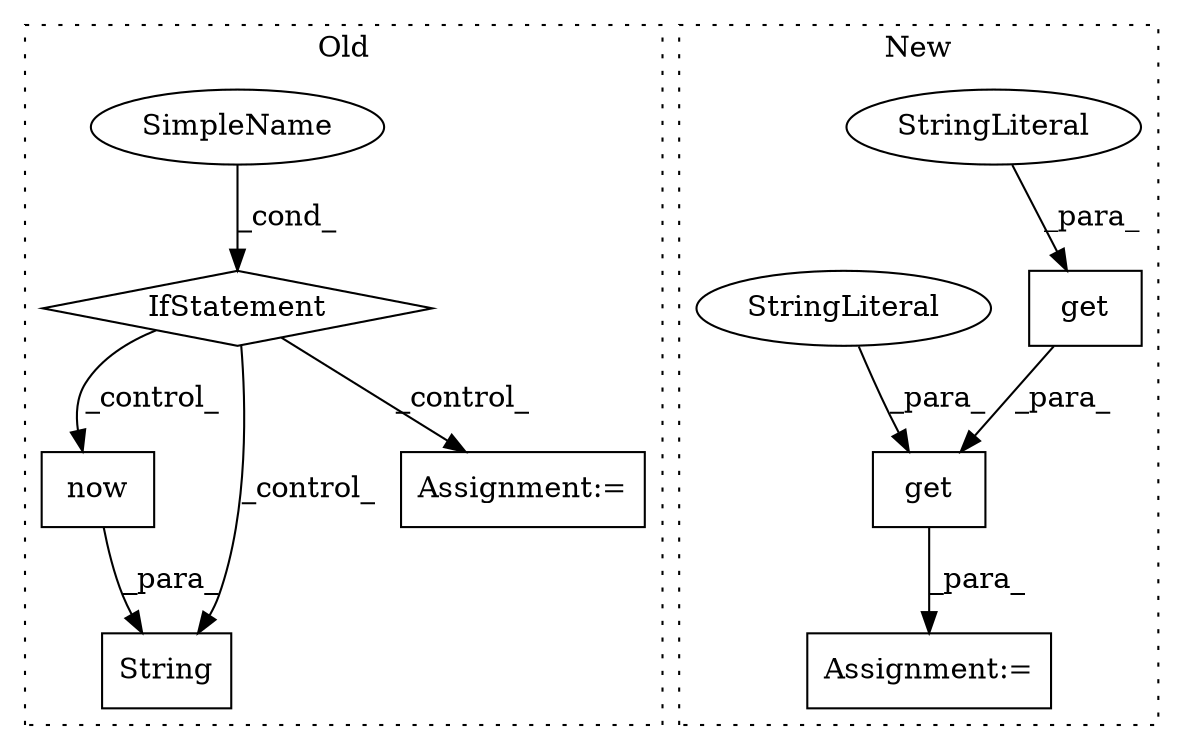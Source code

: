 digraph G {
subgraph cluster0 {
1 [label="now" a="32" s="2669,2685" l="4,1" shape="box"];
4 [label="String" a="32" s="2945,2964" l="7,1" shape="box"];
6 [label="SimpleName" a="42" s="" l="" shape="ellipse"];
9 [label="IfStatement" a="25" s="2441,2496" l="10,3" shape="diamond"];
10 [label="Assignment:=" a="7" s="2711" l="1" shape="box"];
label = "Old";
style="dotted";
}
subgraph cluster1 {
2 [label="get" a="32" s="2876,2910" l="4,1" shape="box"];
3 [label="Assignment:=" a="7" s="3029" l="1" shape="box"];
5 [label="get" a="32" s="3041,3071" l="4,1" shape="box"];
7 [label="StringLiteral" a="45" s="2880" l="14" shape="ellipse"];
8 [label="StringLiteral" a="45" s="3045" l="9" shape="ellipse"];
label = "New";
style="dotted";
}
1 -> 4 [label="_para_"];
2 -> 5 [label="_para_"];
5 -> 3 [label="_para_"];
6 -> 9 [label="_cond_"];
7 -> 2 [label="_para_"];
8 -> 5 [label="_para_"];
9 -> 10 [label="_control_"];
9 -> 4 [label="_control_"];
9 -> 1 [label="_control_"];
}